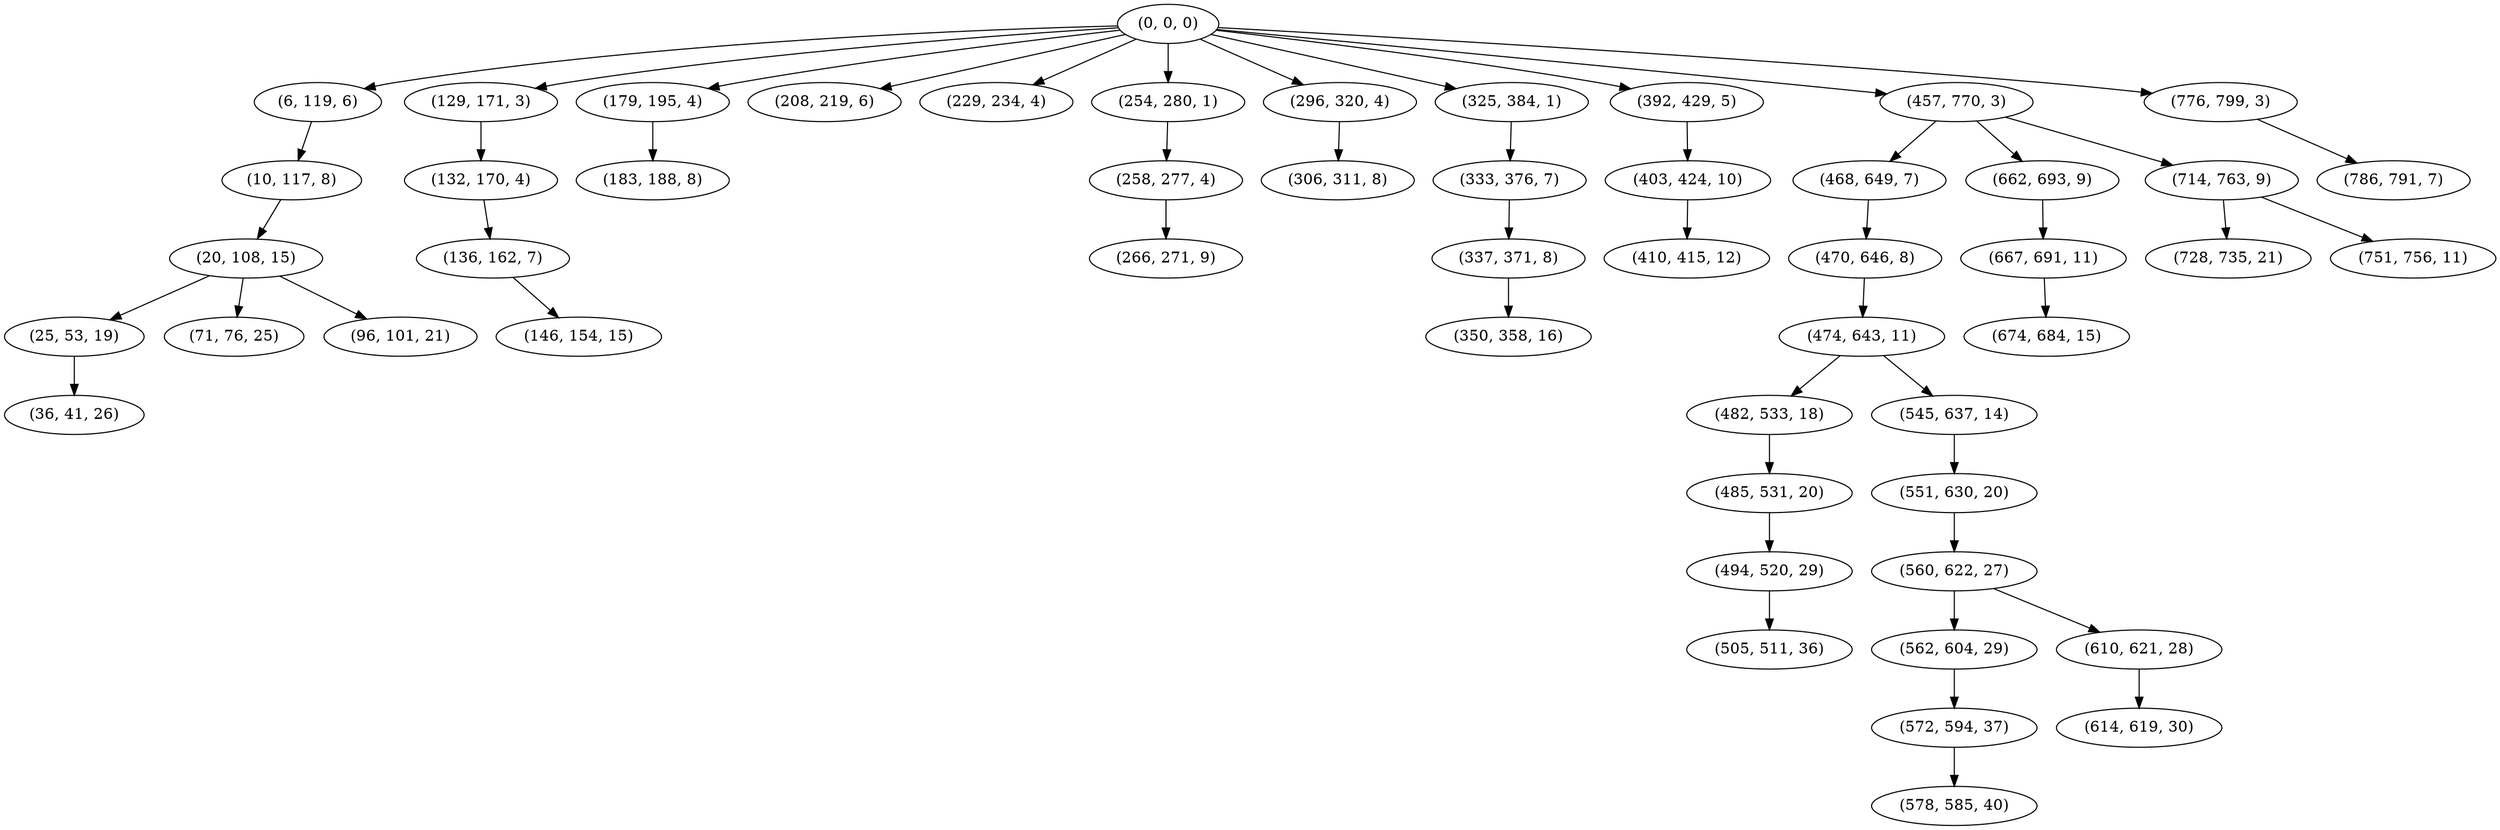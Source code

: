 digraph tree {
    "(0, 0, 0)";
    "(6, 119, 6)";
    "(10, 117, 8)";
    "(20, 108, 15)";
    "(25, 53, 19)";
    "(36, 41, 26)";
    "(71, 76, 25)";
    "(96, 101, 21)";
    "(129, 171, 3)";
    "(132, 170, 4)";
    "(136, 162, 7)";
    "(146, 154, 15)";
    "(179, 195, 4)";
    "(183, 188, 8)";
    "(208, 219, 6)";
    "(229, 234, 4)";
    "(254, 280, 1)";
    "(258, 277, 4)";
    "(266, 271, 9)";
    "(296, 320, 4)";
    "(306, 311, 8)";
    "(325, 384, 1)";
    "(333, 376, 7)";
    "(337, 371, 8)";
    "(350, 358, 16)";
    "(392, 429, 5)";
    "(403, 424, 10)";
    "(410, 415, 12)";
    "(457, 770, 3)";
    "(468, 649, 7)";
    "(470, 646, 8)";
    "(474, 643, 11)";
    "(482, 533, 18)";
    "(485, 531, 20)";
    "(494, 520, 29)";
    "(505, 511, 36)";
    "(545, 637, 14)";
    "(551, 630, 20)";
    "(560, 622, 27)";
    "(562, 604, 29)";
    "(572, 594, 37)";
    "(578, 585, 40)";
    "(610, 621, 28)";
    "(614, 619, 30)";
    "(662, 693, 9)";
    "(667, 691, 11)";
    "(674, 684, 15)";
    "(714, 763, 9)";
    "(728, 735, 21)";
    "(751, 756, 11)";
    "(776, 799, 3)";
    "(786, 791, 7)";
    "(0, 0, 0)" -> "(6, 119, 6)";
    "(0, 0, 0)" -> "(129, 171, 3)";
    "(0, 0, 0)" -> "(179, 195, 4)";
    "(0, 0, 0)" -> "(208, 219, 6)";
    "(0, 0, 0)" -> "(229, 234, 4)";
    "(0, 0, 0)" -> "(254, 280, 1)";
    "(0, 0, 0)" -> "(296, 320, 4)";
    "(0, 0, 0)" -> "(325, 384, 1)";
    "(0, 0, 0)" -> "(392, 429, 5)";
    "(0, 0, 0)" -> "(457, 770, 3)";
    "(0, 0, 0)" -> "(776, 799, 3)";
    "(6, 119, 6)" -> "(10, 117, 8)";
    "(10, 117, 8)" -> "(20, 108, 15)";
    "(20, 108, 15)" -> "(25, 53, 19)";
    "(20, 108, 15)" -> "(71, 76, 25)";
    "(20, 108, 15)" -> "(96, 101, 21)";
    "(25, 53, 19)" -> "(36, 41, 26)";
    "(129, 171, 3)" -> "(132, 170, 4)";
    "(132, 170, 4)" -> "(136, 162, 7)";
    "(136, 162, 7)" -> "(146, 154, 15)";
    "(179, 195, 4)" -> "(183, 188, 8)";
    "(254, 280, 1)" -> "(258, 277, 4)";
    "(258, 277, 4)" -> "(266, 271, 9)";
    "(296, 320, 4)" -> "(306, 311, 8)";
    "(325, 384, 1)" -> "(333, 376, 7)";
    "(333, 376, 7)" -> "(337, 371, 8)";
    "(337, 371, 8)" -> "(350, 358, 16)";
    "(392, 429, 5)" -> "(403, 424, 10)";
    "(403, 424, 10)" -> "(410, 415, 12)";
    "(457, 770, 3)" -> "(468, 649, 7)";
    "(457, 770, 3)" -> "(662, 693, 9)";
    "(457, 770, 3)" -> "(714, 763, 9)";
    "(468, 649, 7)" -> "(470, 646, 8)";
    "(470, 646, 8)" -> "(474, 643, 11)";
    "(474, 643, 11)" -> "(482, 533, 18)";
    "(474, 643, 11)" -> "(545, 637, 14)";
    "(482, 533, 18)" -> "(485, 531, 20)";
    "(485, 531, 20)" -> "(494, 520, 29)";
    "(494, 520, 29)" -> "(505, 511, 36)";
    "(545, 637, 14)" -> "(551, 630, 20)";
    "(551, 630, 20)" -> "(560, 622, 27)";
    "(560, 622, 27)" -> "(562, 604, 29)";
    "(560, 622, 27)" -> "(610, 621, 28)";
    "(562, 604, 29)" -> "(572, 594, 37)";
    "(572, 594, 37)" -> "(578, 585, 40)";
    "(610, 621, 28)" -> "(614, 619, 30)";
    "(662, 693, 9)" -> "(667, 691, 11)";
    "(667, 691, 11)" -> "(674, 684, 15)";
    "(714, 763, 9)" -> "(728, 735, 21)";
    "(714, 763, 9)" -> "(751, 756, 11)";
    "(776, 799, 3)" -> "(786, 791, 7)";
}
